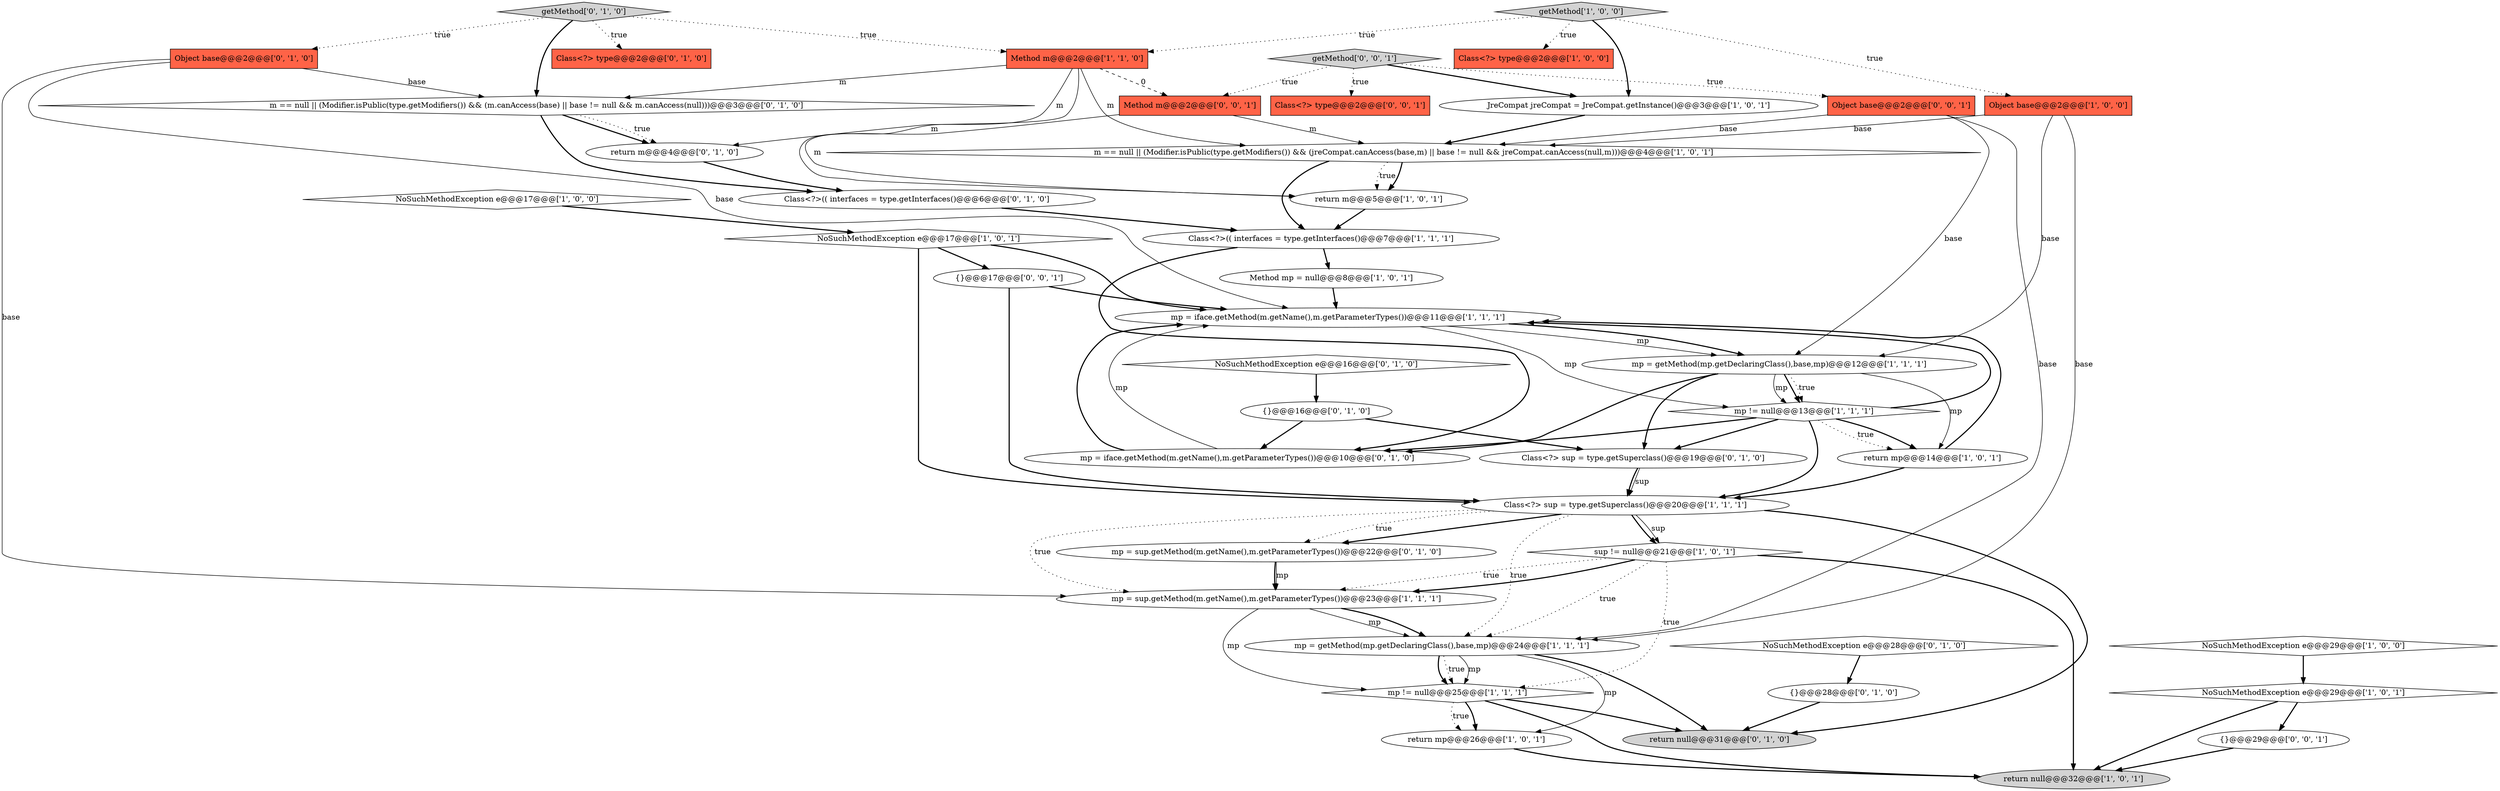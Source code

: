 digraph {
41 [style = filled, label = "Object base@@@2@@@['0', '0', '1']", fillcolor = tomato, shape = box image = "AAA0AAABBB3BBB"];
21 [style = filled, label = "Method m@@@2@@@['1', '1', '0']", fillcolor = tomato, shape = box image = "AAA0AAABBB1BBB"];
2 [style = filled, label = "return m@@@5@@@['1', '0', '1']", fillcolor = white, shape = ellipse image = "AAA0AAABBB1BBB"];
42 [style = filled, label = "{}@@@17@@@['0', '0', '1']", fillcolor = white, shape = ellipse image = "AAA0AAABBB3BBB"];
29 [style = filled, label = "return m@@@4@@@['0', '1', '0']", fillcolor = white, shape = ellipse image = "AAA0AAABBB2BBB"];
33 [style = filled, label = "Class<?> type@@@2@@@['0', '1', '0']", fillcolor = tomato, shape = box image = "AAA0AAABBB2BBB"];
36 [style = filled, label = "return null@@@31@@@['0', '1', '0']", fillcolor = lightgray, shape = ellipse image = "AAA0AAABBB2BBB"];
37 [style = filled, label = "Class<?> sup = type.getSuperclass()@@@19@@@['0', '1', '0']", fillcolor = white, shape = ellipse image = "AAA0AAABBB2BBB"];
18 [style = filled, label = "NoSuchMethodException e@@@29@@@['1', '0', '1']", fillcolor = white, shape = diamond image = "AAA0AAABBB1BBB"];
40 [style = filled, label = "{}@@@29@@@['0', '0', '1']", fillcolor = white, shape = ellipse image = "AAA0AAABBB3BBB"];
43 [style = filled, label = "Method m@@@2@@@['0', '0', '1']", fillcolor = tomato, shape = box image = "AAA0AAABBB3BBB"];
35 [style = filled, label = "{}@@@28@@@['0', '1', '0']", fillcolor = white, shape = ellipse image = "AAA0AAABBB2BBB"];
39 [style = filled, label = "Class<?> type@@@2@@@['0', '0', '1']", fillcolor = tomato, shape = box image = "AAA0AAABBB3BBB"];
15 [style = filled, label = "Method mp = null@@@8@@@['1', '0', '1']", fillcolor = white, shape = ellipse image = "AAA0AAABBB1BBB"];
26 [style = filled, label = "Object base@@@2@@@['0', '1', '0']", fillcolor = tomato, shape = box image = "AAA0AAABBB2BBB"];
0 [style = filled, label = "Class<?>(( interfaces = type.getInterfaces()@@@7@@@['1', '1', '1']", fillcolor = white, shape = ellipse image = "AAA0AAABBB1BBB"];
17 [style = filled, label = "getMethod['1', '0', '0']", fillcolor = lightgray, shape = diamond image = "AAA0AAABBB1BBB"];
20 [style = filled, label = "return null@@@32@@@['1', '0', '1']", fillcolor = lightgray, shape = ellipse image = "AAA0AAABBB1BBB"];
1 [style = filled, label = "Object base@@@2@@@['1', '0', '0']", fillcolor = tomato, shape = box image = "AAA0AAABBB1BBB"];
11 [style = filled, label = "Class<?> type@@@2@@@['1', '0', '0']", fillcolor = tomato, shape = box image = "AAA0AAABBB1BBB"];
38 [style = filled, label = "getMethod['0', '0', '1']", fillcolor = lightgray, shape = diamond image = "AAA0AAABBB3BBB"];
4 [style = filled, label = "mp = getMethod(mp.getDeclaringClass(),base,mp)@@@24@@@['1', '1', '1']", fillcolor = white, shape = ellipse image = "AAA0AAABBB1BBB"];
25 [style = filled, label = "NoSuchMethodException e@@@28@@@['0', '1', '0']", fillcolor = white, shape = diamond image = "AAA0AAABBB2BBB"];
19 [style = filled, label = "return mp@@@14@@@['1', '0', '1']", fillcolor = white, shape = ellipse image = "AAA0AAABBB1BBB"];
31 [style = filled, label = "m == null || (Modifier.isPublic(type.getModifiers()) && (m.canAccess(base) || base != null && m.canAccess(null)))@@@3@@@['0', '1', '0']", fillcolor = white, shape = diamond image = "AAA0AAABBB2BBB"];
3 [style = filled, label = "mp != null@@@13@@@['1', '1', '1']", fillcolor = white, shape = diamond image = "AAA0AAABBB1BBB"];
14 [style = filled, label = "JreCompat jreCompat = JreCompat.getInstance()@@@3@@@['1', '0', '1']", fillcolor = white, shape = ellipse image = "AAA0AAABBB1BBB"];
7 [style = filled, label = "return mp@@@26@@@['1', '0', '1']", fillcolor = white, shape = ellipse image = "AAA0AAABBB1BBB"];
6 [style = filled, label = "Class<?> sup = type.getSuperclass()@@@20@@@['1', '1', '1']", fillcolor = white, shape = ellipse image = "AAA0AAABBB1BBB"];
34 [style = filled, label = "{}@@@16@@@['0', '1', '0']", fillcolor = white, shape = ellipse image = "AAA0AAABBB2BBB"];
24 [style = filled, label = "Class<?>(( interfaces = type.getInterfaces()@@@6@@@['0', '1', '0']", fillcolor = white, shape = ellipse image = "AAA0AAABBB2BBB"];
28 [style = filled, label = "mp = sup.getMethod(m.getName(),m.getParameterTypes())@@@22@@@['0', '1', '0']", fillcolor = white, shape = ellipse image = "AAA0AAABBB2BBB"];
16 [style = filled, label = "mp = sup.getMethod(m.getName(),m.getParameterTypes())@@@23@@@['1', '1', '1']", fillcolor = white, shape = ellipse image = "AAA0AAABBB1BBB"];
32 [style = filled, label = "mp = iface.getMethod(m.getName(),m.getParameterTypes())@@@10@@@['0', '1', '0']", fillcolor = white, shape = ellipse image = "AAA0AAABBB2BBB"];
22 [style = filled, label = "NoSuchMethodException e@@@17@@@['1', '0', '1']", fillcolor = white, shape = diamond image = "AAA0AAABBB1BBB"];
13 [style = filled, label = "NoSuchMethodException e@@@17@@@['1', '0', '0']", fillcolor = white, shape = diamond image = "AAA0AAABBB1BBB"];
8 [style = filled, label = "m == null || (Modifier.isPublic(type.getModifiers()) && (jreCompat.canAccess(base,m) || base != null && jreCompat.canAccess(null,m)))@@@4@@@['1', '0', '1']", fillcolor = white, shape = diamond image = "AAA0AAABBB1BBB"];
9 [style = filled, label = "mp != null@@@25@@@['1', '1', '1']", fillcolor = white, shape = diamond image = "AAA0AAABBB1BBB"];
30 [style = filled, label = "getMethod['0', '1', '0']", fillcolor = lightgray, shape = diamond image = "AAA0AAABBB2BBB"];
23 [style = filled, label = "mp = getMethod(mp.getDeclaringClass(),base,mp)@@@12@@@['1', '1', '1']", fillcolor = white, shape = ellipse image = "AAA0AAABBB1BBB"];
5 [style = filled, label = "sup != null@@@21@@@['1', '0', '1']", fillcolor = white, shape = diamond image = "AAA0AAABBB1BBB"];
10 [style = filled, label = "NoSuchMethodException e@@@29@@@['1', '0', '0']", fillcolor = white, shape = diamond image = "AAA0AAABBB1BBB"];
12 [style = filled, label = "mp = iface.getMethod(m.getName(),m.getParameterTypes())@@@11@@@['1', '1', '1']", fillcolor = white, shape = ellipse image = "AAA0AAABBB1BBB"];
27 [style = filled, label = "NoSuchMethodException e@@@16@@@['0', '1', '0']", fillcolor = white, shape = diamond image = "AAA0AAABBB2BBB"];
5->20 [style = bold, label=""];
32->12 [style = bold, label=""];
38->41 [style = dotted, label="true"];
17->1 [style = dotted, label="true"];
38->39 [style = dotted, label="true"];
21->29 [style = solid, label="m"];
23->19 [style = solid, label="mp"];
40->20 [style = bold, label=""];
9->7 [style = bold, label=""];
25->35 [style = bold, label=""];
0->15 [style = bold, label=""];
8->0 [style = bold, label=""];
3->19 [style = bold, label=""];
17->14 [style = bold, label=""];
5->9 [style = dotted, label="true"];
34->32 [style = bold, label=""];
4->36 [style = bold, label=""];
21->8 [style = solid, label="m"];
13->22 [style = bold, label=""];
30->33 [style = dotted, label="true"];
16->4 [style = solid, label="mp"];
28->16 [style = solid, label="mp"];
19->12 [style = bold, label=""];
24->0 [style = bold, label=""];
21->31 [style = solid, label="m"];
31->29 [style = bold, label=""];
23->3 [style = bold, label=""];
4->9 [style = solid, label="mp"];
19->6 [style = bold, label=""];
5->4 [style = dotted, label="true"];
26->12 [style = solid, label="base"];
18->20 [style = bold, label=""];
23->37 [style = bold, label=""];
43->2 [style = solid, label="m"];
23->3 [style = dotted, label="true"];
26->31 [style = solid, label="base"];
41->8 [style = solid, label="base"];
14->8 [style = bold, label=""];
15->12 [style = bold, label=""];
31->29 [style = dotted, label="true"];
17->21 [style = dotted, label="true"];
22->6 [style = bold, label=""];
22->42 [style = bold, label=""];
4->9 [style = bold, label=""];
10->18 [style = bold, label=""];
4->7 [style = solid, label="mp"];
41->23 [style = solid, label="base"];
3->37 [style = bold, label=""];
21->2 [style = solid, label="m"];
8->2 [style = dotted, label="true"];
31->24 [style = bold, label=""];
18->40 [style = bold, label=""];
23->32 [style = bold, label=""];
3->6 [style = bold, label=""];
9->20 [style = bold, label=""];
7->20 [style = bold, label=""];
3->12 [style = bold, label=""];
37->6 [style = solid, label="sup"];
5->16 [style = bold, label=""];
6->5 [style = bold, label=""];
2->0 [style = bold, label=""];
27->34 [style = bold, label=""];
8->2 [style = bold, label=""];
30->31 [style = bold, label=""];
43->8 [style = solid, label="m"];
5->16 [style = dotted, label="true"];
1->8 [style = solid, label="base"];
16->4 [style = bold, label=""];
0->32 [style = bold, label=""];
9->7 [style = dotted, label="true"];
16->9 [style = solid, label="mp"];
9->36 [style = bold, label=""];
17->11 [style = dotted, label="true"];
21->43 [style = dashed, label="0"];
1->23 [style = solid, label="base"];
41->4 [style = solid, label="base"];
12->3 [style = solid, label="mp"];
32->12 [style = solid, label="mp"];
30->26 [style = dotted, label="true"];
42->12 [style = bold, label=""];
37->6 [style = bold, label=""];
30->21 [style = dotted, label="true"];
28->16 [style = bold, label=""];
6->36 [style = bold, label=""];
38->14 [style = bold, label=""];
1->4 [style = solid, label="base"];
6->28 [style = dotted, label="true"];
12->23 [style = solid, label="mp"];
3->19 [style = dotted, label="true"];
42->6 [style = bold, label=""];
6->4 [style = dotted, label="true"];
34->37 [style = bold, label=""];
38->43 [style = dotted, label="true"];
22->12 [style = bold, label=""];
6->5 [style = solid, label="sup"];
12->23 [style = bold, label=""];
35->36 [style = bold, label=""];
23->3 [style = solid, label="mp"];
4->9 [style = dotted, label="true"];
3->32 [style = bold, label=""];
29->24 [style = bold, label=""];
6->16 [style = dotted, label="true"];
26->16 [style = solid, label="base"];
6->28 [style = bold, label=""];
}
